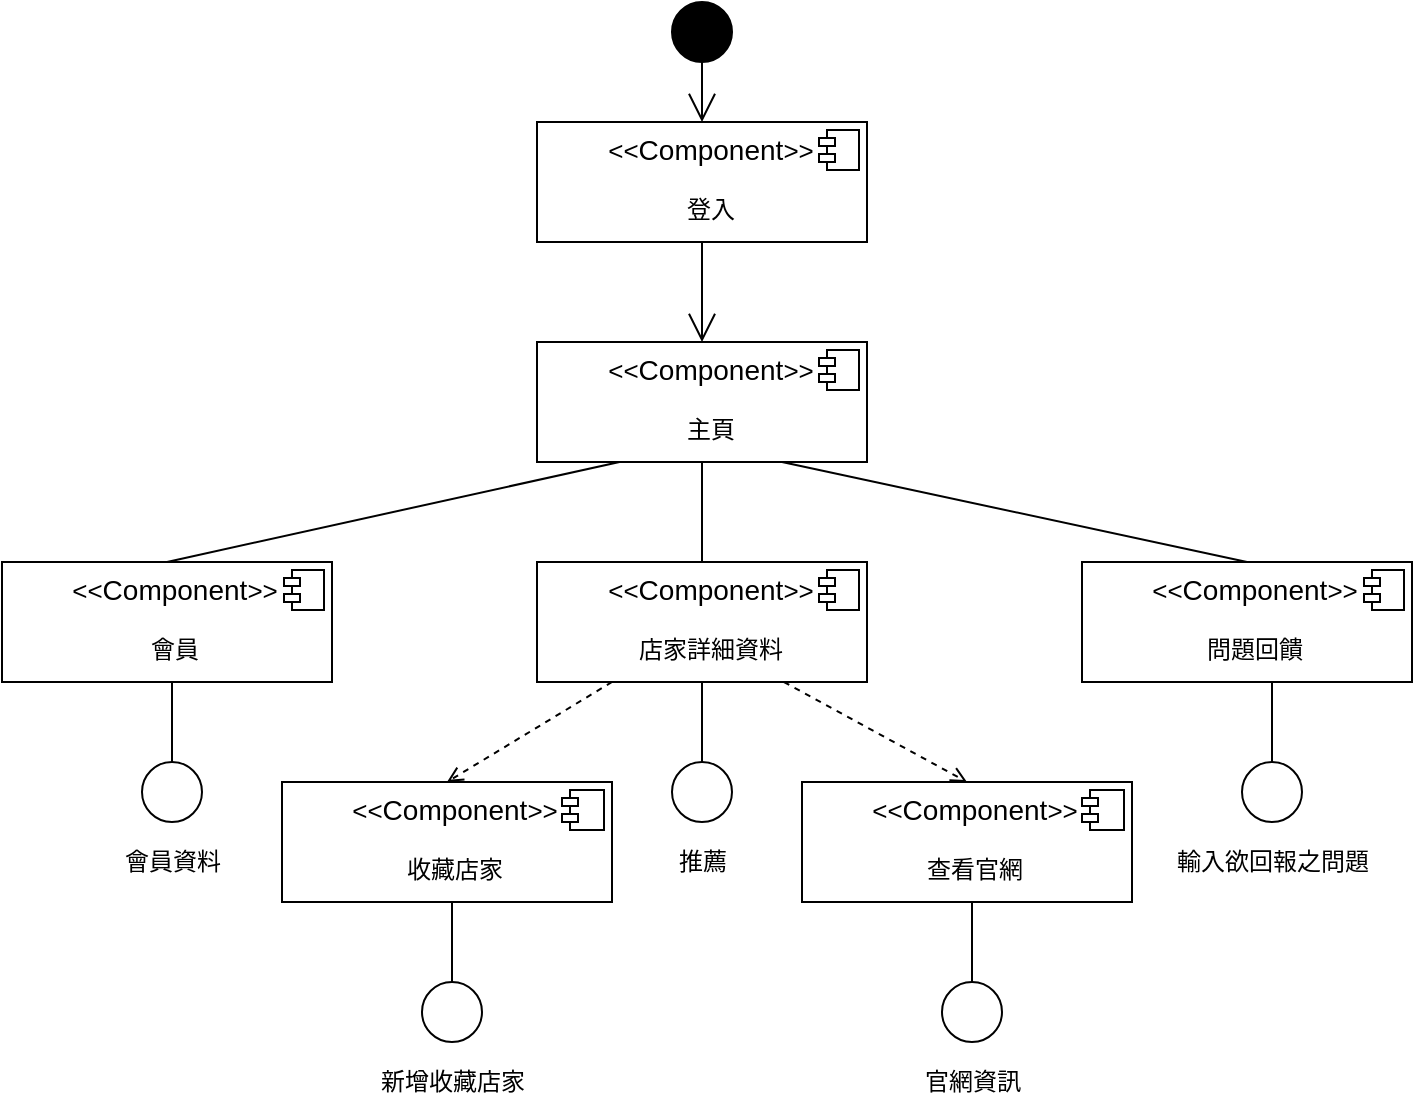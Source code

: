 <mxfile version="24.4.4" type="google">
  <diagram name="Page-1" id="5f0bae14-7c28-e335-631c-24af17079c00">
    <mxGraphModel grid="1" page="1" gridSize="10" guides="1" tooltips="1" connect="1" arrows="1" fold="1" pageScale="1" pageWidth="1100" pageHeight="850" background="none" math="0" shadow="0">
      <root>
        <mxCell id="0" />
        <mxCell id="1" parent="0" />
        <mxCell id="YhLpfjlptaUSu2LNXMoJ-6" value="&lt;p style=&quot;margin:0px;margin-top:6px;text-align:center;&quot;&gt;&lt;/p&gt;&lt;p style=&quot;text-align: center; margin: 0px 0px 0px 8px;&quot;&gt;&lt;span style=&quot;font-size: 13px;&quot;&gt;&amp;lt;&amp;lt;&lt;/span&gt;&lt;font style=&quot;font-size: 14px;&quot;&gt;Component&lt;/font&gt;&lt;span style=&quot;font-size: 13px;&quot;&gt;&amp;gt;&amp;gt;&lt;/span&gt;&lt;br&gt;&lt;/p&gt;&lt;p style=&quot;text-align: center; margin: 0px 0px 0px 8px;&quot;&gt;&amp;nbsp;&lt;br&gt;&lt;/p&gt;&lt;p style=&quot;text-align: center; margin: 0px 0px 0px 8px;&quot;&gt;登入&lt;/p&gt;" style="align=left;overflow=fill;html=1;dropTarget=0;whiteSpace=wrap;" vertex="1" parent="1">
          <mxGeometry x="437.5" y="70" width="165" height="60" as="geometry" />
        </mxCell>
        <mxCell id="YhLpfjlptaUSu2LNXMoJ-7" value="" style="shape=component;jettyWidth=8;jettyHeight=4;" vertex="1" parent="YhLpfjlptaUSu2LNXMoJ-6">
          <mxGeometry x="1" width="20" height="20" relative="1" as="geometry">
            <mxPoint x="-24" y="4" as="offset" />
          </mxGeometry>
        </mxCell>
        <mxCell id="YhLpfjlptaUSu2LNXMoJ-8" value="&lt;p style=&quot;margin:0px;margin-top:6px;text-align:center;&quot;&gt;&lt;/p&gt;&lt;p style=&quot;text-align: center; margin: 0px 0px 0px 8px;&quot;&gt;&lt;span style=&quot;font-size: 13px;&quot;&gt;&amp;lt;&amp;lt;&lt;/span&gt;&lt;font style=&quot;font-size: 14px;&quot;&gt;Component&lt;/font&gt;&lt;span style=&quot;font-size: 13px;&quot;&gt;&amp;gt;&amp;gt;&lt;/span&gt;&lt;br&gt;&lt;/p&gt;&lt;p style=&quot;text-align: center; margin: 0px 0px 0px 8px;&quot;&gt;&amp;nbsp;&lt;br&gt;&lt;/p&gt;&lt;p style=&quot;text-align: center; margin: 0px 0px 0px 8px;&quot;&gt;主頁&lt;/p&gt;" style="align=left;overflow=fill;html=1;dropTarget=0;whiteSpace=wrap;" vertex="1" parent="1">
          <mxGeometry x="437.5" y="180" width="165" height="60" as="geometry" />
        </mxCell>
        <mxCell id="YhLpfjlptaUSu2LNXMoJ-9" value="" style="shape=component;jettyWidth=8;jettyHeight=4;" vertex="1" parent="YhLpfjlptaUSu2LNXMoJ-8">
          <mxGeometry x="1" width="20" height="20" relative="1" as="geometry">
            <mxPoint x="-24" y="4" as="offset" />
          </mxGeometry>
        </mxCell>
        <mxCell id="YhLpfjlptaUSu2LNXMoJ-10" value="&lt;p style=&quot;margin:0px;margin-top:6px;text-align:center;&quot;&gt;&lt;/p&gt;&lt;p style=&quot;text-align: center; margin: 0px 0px 0px 8px;&quot;&gt;&lt;span style=&quot;font-size: 13px;&quot;&gt;&amp;lt;&amp;lt;&lt;/span&gt;&lt;font style=&quot;font-size: 14px;&quot;&gt;Component&lt;/font&gt;&lt;span style=&quot;font-size: 13px;&quot;&gt;&amp;gt;&amp;gt;&lt;/span&gt;&lt;br&gt;&lt;/p&gt;&lt;p style=&quot;text-align: center; margin: 0px 0px 0px 8px;&quot;&gt;&amp;nbsp;&lt;br&gt;&lt;/p&gt;&lt;p style=&quot;text-align: center; margin: 0px 0px 0px 8px;&quot;&gt;店家詳細資料&lt;/p&gt;" style="align=left;overflow=fill;html=1;dropTarget=0;whiteSpace=wrap;" vertex="1" parent="1">
          <mxGeometry x="437.5" y="290" width="165" height="60" as="geometry" />
        </mxCell>
        <mxCell id="YhLpfjlptaUSu2LNXMoJ-11" value="" style="shape=component;jettyWidth=8;jettyHeight=4;" vertex="1" parent="YhLpfjlptaUSu2LNXMoJ-10">
          <mxGeometry x="1" width="20" height="20" relative="1" as="geometry">
            <mxPoint x="-24" y="4" as="offset" />
          </mxGeometry>
        </mxCell>
        <mxCell id="YhLpfjlptaUSu2LNXMoJ-14" value="&lt;p style=&quot;margin:0px;margin-top:6px;text-align:center;&quot;&gt;&lt;/p&gt;&lt;p style=&quot;text-align: center; margin: 0px 0px 0px 8px;&quot;&gt;&lt;span style=&quot;font-size: 13px;&quot;&gt;&amp;lt;&amp;lt;&lt;/span&gt;&lt;font style=&quot;font-size: 14px;&quot;&gt;Component&lt;/font&gt;&lt;span style=&quot;font-size: 13px;&quot;&gt;&amp;gt;&amp;gt;&lt;/span&gt;&lt;br&gt;&lt;/p&gt;&lt;p style=&quot;text-align: center; margin: 0px 0px 0px 8px;&quot;&gt;&amp;nbsp;&lt;br&gt;&lt;/p&gt;&lt;p style=&quot;text-align: center; margin: 0px 0px 0px 8px;&quot;&gt;問題回饋&lt;/p&gt;" style="align=left;overflow=fill;html=1;dropTarget=0;whiteSpace=wrap;" vertex="1" parent="1">
          <mxGeometry x="710" y="290" width="165" height="60" as="geometry" />
        </mxCell>
        <mxCell id="YhLpfjlptaUSu2LNXMoJ-15" value="" style="shape=component;jettyWidth=8;jettyHeight=4;" vertex="1" parent="YhLpfjlptaUSu2LNXMoJ-14">
          <mxGeometry x="1" width="20" height="20" relative="1" as="geometry">
            <mxPoint x="-24" y="4" as="offset" />
          </mxGeometry>
        </mxCell>
        <mxCell id="YhLpfjlptaUSu2LNXMoJ-18" value="&lt;p style=&quot;margin:0px;margin-top:6px;text-align:center;&quot;&gt;&lt;/p&gt;&lt;p style=&quot;text-align: center; margin: 0px 0px 0px 8px;&quot;&gt;&lt;span style=&quot;font-size: 13px;&quot;&gt;&amp;lt;&amp;lt;&lt;/span&gt;&lt;font style=&quot;font-size: 14px;&quot;&gt;Component&lt;/font&gt;&lt;span style=&quot;font-size: 13px;&quot;&gt;&amp;gt;&amp;gt;&lt;/span&gt;&lt;br&gt;&lt;/p&gt;&lt;p style=&quot;text-align: center; margin: 0px 0px 0px 8px;&quot;&gt;&amp;nbsp;&lt;br&gt;&lt;/p&gt;&lt;p style=&quot;text-align: center; margin: 0px 0px 0px 8px;&quot;&gt;會員&lt;/p&gt;" style="align=left;overflow=fill;html=1;dropTarget=0;whiteSpace=wrap;" vertex="1" parent="1">
          <mxGeometry x="170" y="290" width="165" height="60" as="geometry" />
        </mxCell>
        <mxCell id="YhLpfjlptaUSu2LNXMoJ-19" value="" style="shape=component;jettyWidth=8;jettyHeight=4;" vertex="1" parent="YhLpfjlptaUSu2LNXMoJ-18">
          <mxGeometry x="1" width="20" height="20" relative="1" as="geometry">
            <mxPoint x="-24" y="4" as="offset" />
          </mxGeometry>
        </mxCell>
        <mxCell id="I8FrWCuQwzjrzREn2GY9-2" value="&lt;p style=&quot;margin:0px;margin-top:6px;text-align:center;&quot;&gt;&lt;/p&gt;&lt;p style=&quot;text-align: center; margin: 0px 0px 0px 8px;&quot;&gt;&lt;span style=&quot;font-size: 13px;&quot;&gt;&amp;lt;&amp;lt;&lt;/span&gt;&lt;font style=&quot;font-size: 14px;&quot;&gt;Component&lt;/font&gt;&lt;span style=&quot;font-size: 13px;&quot;&gt;&amp;gt;&amp;gt;&lt;/span&gt;&lt;br&gt;&lt;/p&gt;&lt;p style=&quot;text-align: center; margin: 0px 0px 0px 8px;&quot;&gt;&amp;nbsp;&lt;br&gt;&lt;/p&gt;&lt;p style=&quot;text-align: center; margin: 0px 0px 0px 8px;&quot;&gt;收藏店家&lt;/p&gt;" style="align=left;overflow=fill;html=1;dropTarget=0;whiteSpace=wrap;" vertex="1" parent="1">
          <mxGeometry x="310" y="400" width="165" height="60" as="geometry" />
        </mxCell>
        <mxCell id="I8FrWCuQwzjrzREn2GY9-3" value="" style="shape=component;jettyWidth=8;jettyHeight=4;" vertex="1" parent="I8FrWCuQwzjrzREn2GY9-2">
          <mxGeometry x="1" width="21" height="20" relative="1" as="geometry">
            <mxPoint x="-25" y="4" as="offset" />
          </mxGeometry>
        </mxCell>
        <mxCell id="I8FrWCuQwzjrzREn2GY9-26" value="" style="ellipse;fillColor=strokeColor;html=1;" vertex="1" parent="1">
          <mxGeometry x="505" y="10" width="30" height="30" as="geometry" />
        </mxCell>
        <mxCell id="I8FrWCuQwzjrzREn2GY9-27" value="" style="endArrow=open;endFill=1;endSize=12;html=1;rounded=0;" edge="1" parent="1">
          <mxGeometry width="160" relative="1" as="geometry">
            <mxPoint x="520" y="40" as="sourcePoint" />
            <mxPoint x="520" y="70" as="targetPoint" />
          </mxGeometry>
        </mxCell>
        <mxCell id="I8FrWCuQwzjrzREn2GY9-29" value="" style="endArrow=open;endFill=1;endSize=12;html=1;rounded=0;" edge="1" parent="1">
          <mxGeometry width="160" relative="1" as="geometry">
            <mxPoint x="520" y="130" as="sourcePoint" />
            <mxPoint x="520" y="180" as="targetPoint" />
          </mxGeometry>
        </mxCell>
        <mxCell id="I8FrWCuQwzjrzREn2GY9-30" value="" style="endArrow=none;html=1;rounded=0;exitX=0.5;exitY=0;exitDx=0;exitDy=0;" edge="1" parent="1" source="YhLpfjlptaUSu2LNXMoJ-10">
          <mxGeometry width="50" height="50" relative="1" as="geometry">
            <mxPoint x="470" y="290" as="sourcePoint" />
            <mxPoint x="520" y="240" as="targetPoint" />
          </mxGeometry>
        </mxCell>
        <mxCell id="I8FrWCuQwzjrzREn2GY9-31" value="" style="endArrow=none;html=1;rounded=0;entryX=0.25;entryY=1;entryDx=0;entryDy=0;exitX=0.5;exitY=0;exitDx=0;exitDy=0;" edge="1" parent="1" source="YhLpfjlptaUSu2LNXMoJ-18" target="YhLpfjlptaUSu2LNXMoJ-8">
          <mxGeometry width="50" height="50" relative="1" as="geometry">
            <mxPoint x="420" y="310" as="sourcePoint" />
            <mxPoint x="470" y="260" as="targetPoint" />
          </mxGeometry>
        </mxCell>
        <mxCell id="I8FrWCuQwzjrzREn2GY9-32" value="" style="endArrow=none;html=1;rounded=0;exitX=0.5;exitY=0;exitDx=0;exitDy=0;" edge="1" parent="1" source="YhLpfjlptaUSu2LNXMoJ-14">
          <mxGeometry width="50" height="50" relative="1" as="geometry">
            <mxPoint x="510" y="290" as="sourcePoint" />
            <mxPoint x="560" y="240" as="targetPoint" />
          </mxGeometry>
        </mxCell>
        <mxCell id="I8FrWCuQwzjrzREn2GY9-34" value="" style="html=1;verticalAlign=bottom;labelBackgroundColor=none;endArrow=open;endFill=0;dashed=1;rounded=0;entryX=0.5;entryY=0;entryDx=0;entryDy=0;" edge="1" parent="1" target="I8FrWCuQwzjrzREn2GY9-2">
          <mxGeometry width="160" relative="1" as="geometry">
            <mxPoint x="475" y="350" as="sourcePoint" />
            <mxPoint x="635" y="349" as="targetPoint" />
          </mxGeometry>
        </mxCell>
        <mxCell id="I8FrWCuQwzjrzREn2GY9-35" value="&lt;p style=&quot;margin:0px;margin-top:6px;text-align:center;&quot;&gt;&lt;/p&gt;&lt;p style=&quot;text-align: center; margin: 0px 0px 0px 8px;&quot;&gt;&lt;span style=&quot;font-size: 13px;&quot;&gt;&amp;lt;&amp;lt;&lt;/span&gt;&lt;font style=&quot;font-size: 14px;&quot;&gt;Component&lt;/font&gt;&lt;span style=&quot;font-size: 13px;&quot;&gt;&amp;gt;&amp;gt;&lt;/span&gt;&lt;br&gt;&lt;/p&gt;&lt;p style=&quot;text-align: center; margin: 0px 0px 0px 8px;&quot;&gt;&amp;nbsp;&lt;br&gt;&lt;/p&gt;&lt;p style=&quot;text-align: center; margin: 0px 0px 0px 8px;&quot;&gt;查看官網&lt;/p&gt;" style="align=left;overflow=fill;html=1;dropTarget=0;whiteSpace=wrap;" vertex="1" parent="1">
          <mxGeometry x="570" y="400" width="165" height="60" as="geometry" />
        </mxCell>
        <mxCell id="I8FrWCuQwzjrzREn2GY9-36" value="" style="shape=component;jettyWidth=8;jettyHeight=4;" vertex="1" parent="I8FrWCuQwzjrzREn2GY9-35">
          <mxGeometry x="1" width="21" height="20" relative="1" as="geometry">
            <mxPoint x="-25" y="4" as="offset" />
          </mxGeometry>
        </mxCell>
        <mxCell id="I8FrWCuQwzjrzREn2GY9-37" value="" style="html=1;verticalAlign=bottom;labelBackgroundColor=none;endArrow=open;endFill=0;dashed=1;rounded=0;entryX=0.5;entryY=0;entryDx=0;entryDy=0;" edge="1" parent="1" target="I8FrWCuQwzjrzREn2GY9-35">
          <mxGeometry width="160" relative="1" as="geometry">
            <mxPoint x="561" y="350" as="sourcePoint" />
            <mxPoint x="479" y="400" as="targetPoint" />
          </mxGeometry>
        </mxCell>
        <mxCell id="I8FrWCuQwzjrzREn2GY9-45" value="" style="group" connectable="0" vertex="1" parent="1">
          <mxGeometry x="495" y="350" width="50" height="105" as="geometry" />
        </mxCell>
        <mxCell id="I8FrWCuQwzjrzREn2GY9-42" value="" style="endArrow=none;html=1;rounded=0;" edge="1" parent="I8FrWCuQwzjrzREn2GY9-45">
          <mxGeometry width="50" height="50" relative="1" as="geometry">
            <mxPoint x="25" y="40" as="sourcePoint" />
            <mxPoint x="25" as="targetPoint" />
          </mxGeometry>
        </mxCell>
        <mxCell id="I8FrWCuQwzjrzREn2GY9-43" value="" style="ellipse;whiteSpace=wrap;html=1;aspect=fixed;" vertex="1" parent="I8FrWCuQwzjrzREn2GY9-45">
          <mxGeometry x="10" y="40" width="30" height="30" as="geometry" />
        </mxCell>
        <mxCell id="I8FrWCuQwzjrzREn2GY9-44" value="推薦" style="text;html=1;align=center;verticalAlign=middle;resizable=0;points=[];autosize=1;strokeColor=none;fillColor=none;" vertex="1" parent="I8FrWCuQwzjrzREn2GY9-45">
          <mxGeometry y="75" width="50" height="30" as="geometry" />
        </mxCell>
        <mxCell id="I8FrWCuQwzjrzREn2GY9-51" value="" style="group" connectable="0" vertex="1" parent="1">
          <mxGeometry x="780" y="350" width="85" height="105" as="geometry" />
        </mxCell>
        <mxCell id="I8FrWCuQwzjrzREn2GY9-52" value="" style="endArrow=none;html=1;rounded=0;" edge="1" parent="I8FrWCuQwzjrzREn2GY9-51">
          <mxGeometry width="50" height="50" relative="1" as="geometry">
            <mxPoint x="25" y="40" as="sourcePoint" />
            <mxPoint x="25" as="targetPoint" />
          </mxGeometry>
        </mxCell>
        <mxCell id="I8FrWCuQwzjrzREn2GY9-53" value="" style="ellipse;whiteSpace=wrap;html=1;aspect=fixed;" vertex="1" parent="I8FrWCuQwzjrzREn2GY9-51">
          <mxGeometry x="10" y="40" width="30" height="30" as="geometry" />
        </mxCell>
        <mxCell id="I8FrWCuQwzjrzREn2GY9-54" value="輸入欲回報之問題" style="text;html=1;align=center;verticalAlign=middle;resizable=0;points=[];autosize=1;strokeColor=none;fillColor=none;" vertex="1" parent="I8FrWCuQwzjrzREn2GY9-51">
          <mxGeometry x="-35" y="75" width="120" height="30" as="geometry" />
        </mxCell>
        <mxCell id="I8FrWCuQwzjrzREn2GY9-55" value="" style="group" connectable="0" vertex="1" parent="1">
          <mxGeometry x="370" y="460" width="75" height="105" as="geometry" />
        </mxCell>
        <mxCell id="I8FrWCuQwzjrzREn2GY9-56" value="" style="endArrow=none;html=1;rounded=0;" edge="1" parent="I8FrWCuQwzjrzREn2GY9-55">
          <mxGeometry width="50" height="50" relative="1" as="geometry">
            <mxPoint x="25" y="40" as="sourcePoint" />
            <mxPoint x="25" as="targetPoint" />
          </mxGeometry>
        </mxCell>
        <mxCell id="I8FrWCuQwzjrzREn2GY9-57" value="" style="ellipse;whiteSpace=wrap;html=1;aspect=fixed;" vertex="1" parent="I8FrWCuQwzjrzREn2GY9-55">
          <mxGeometry x="10" y="40" width="30" height="30" as="geometry" />
        </mxCell>
        <mxCell id="I8FrWCuQwzjrzREn2GY9-58" value="新增收藏店家" style="text;html=1;align=center;verticalAlign=middle;resizable=0;points=[];autosize=1;strokeColor=none;fillColor=none;" vertex="1" parent="I8FrWCuQwzjrzREn2GY9-55">
          <mxGeometry x="-25" y="75" width="100" height="30" as="geometry" />
        </mxCell>
        <mxCell id="I8FrWCuQwzjrzREn2GY9-65" value="" style="group" connectable="0" vertex="1" parent="1">
          <mxGeometry x="630" y="460" width="75" height="105" as="geometry" />
        </mxCell>
        <mxCell id="I8FrWCuQwzjrzREn2GY9-66" value="" style="endArrow=none;html=1;rounded=0;" edge="1" parent="I8FrWCuQwzjrzREn2GY9-65">
          <mxGeometry width="50" height="50" relative="1" as="geometry">
            <mxPoint x="25" y="40" as="sourcePoint" />
            <mxPoint x="25" as="targetPoint" />
          </mxGeometry>
        </mxCell>
        <mxCell id="I8FrWCuQwzjrzREn2GY9-67" value="" style="ellipse;whiteSpace=wrap;html=1;aspect=fixed;" vertex="1" parent="I8FrWCuQwzjrzREn2GY9-65">
          <mxGeometry x="10" y="40" width="30" height="30" as="geometry" />
        </mxCell>
        <mxCell id="I8FrWCuQwzjrzREn2GY9-68" value="官網資訊" style="text;html=1;align=center;verticalAlign=middle;resizable=0;points=[];autosize=1;strokeColor=none;fillColor=none;" vertex="1" parent="I8FrWCuQwzjrzREn2GY9-65">
          <mxGeometry x="-10" y="75" width="70" height="30" as="geometry" />
        </mxCell>
        <mxCell id="I8FrWCuQwzjrzREn2GY9-69" value="" style="group" connectable="0" vertex="1" parent="1">
          <mxGeometry x="230" y="350" width="75" height="105" as="geometry" />
        </mxCell>
        <mxCell id="I8FrWCuQwzjrzREn2GY9-70" value="" style="endArrow=none;html=1;rounded=0;" edge="1" parent="I8FrWCuQwzjrzREn2GY9-69">
          <mxGeometry width="50" height="50" relative="1" as="geometry">
            <mxPoint x="25" y="40" as="sourcePoint" />
            <mxPoint x="25" as="targetPoint" />
          </mxGeometry>
        </mxCell>
        <mxCell id="I8FrWCuQwzjrzREn2GY9-71" value="" style="ellipse;whiteSpace=wrap;html=1;aspect=fixed;" vertex="1" parent="I8FrWCuQwzjrzREn2GY9-69">
          <mxGeometry x="10" y="40" width="30" height="30" as="geometry" />
        </mxCell>
        <mxCell id="I8FrWCuQwzjrzREn2GY9-72" value="會員資料" style="text;html=1;align=center;verticalAlign=middle;resizable=0;points=[];autosize=1;strokeColor=none;fillColor=none;" vertex="1" parent="I8FrWCuQwzjrzREn2GY9-69">
          <mxGeometry x="-10" y="75" width="70" height="30" as="geometry" />
        </mxCell>
      </root>
    </mxGraphModel>
  </diagram>
</mxfile>
